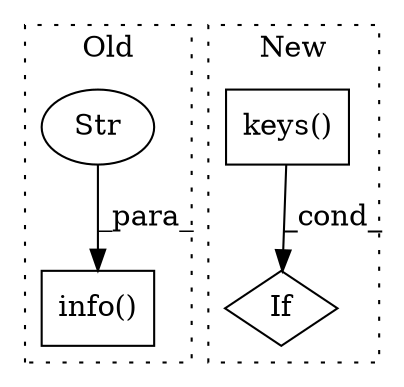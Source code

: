 digraph G {
subgraph cluster0 {
1 [label="info()" a="75" s="4831,4936" l="12,1" shape="box"];
3 [label="Str" a="66" s="4843" l="93" shape="ellipse"];
label = "Old";
style="dotted";
}
subgraph cluster1 {
2 [label="keys()" a="75" s="6232" l="17" shape="box"];
4 [label="If" a="96" s="6211" l="3" shape="diamond"];
label = "New";
style="dotted";
}
2 -> 4 [label="_cond_"];
3 -> 1 [label="_para_"];
}